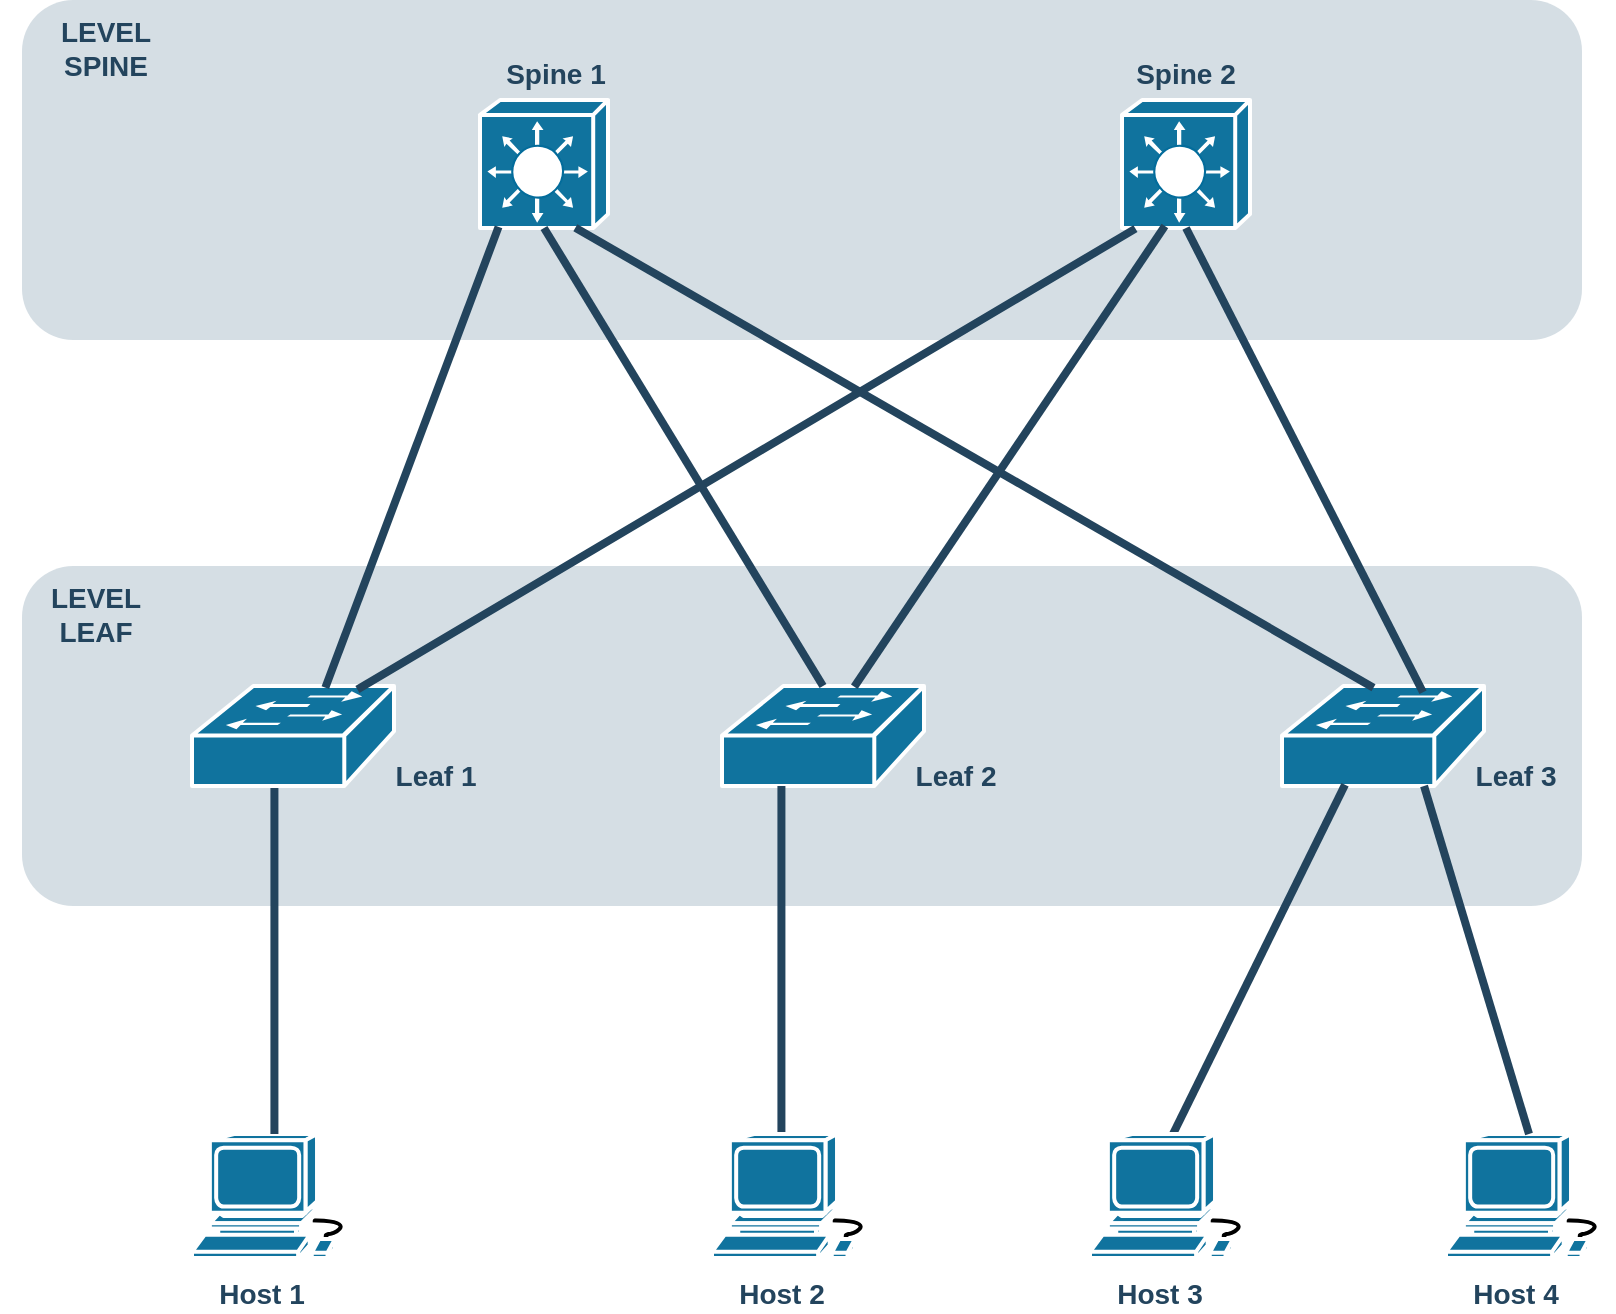 <mxfile version="20.4.2" type="device"><diagram id="6a731a19-8d31-9384-78a2-239565b7b9f0" name="Page-1"><mxGraphModel dx="-656" dy="588" grid="1" gridSize="10" guides="1" tooltips="1" connect="1" arrows="1" fold="1" page="1" pageScale="1" pageWidth="827" pageHeight="1169" background="none" math="0" shadow="0"><root><mxCell id="0"/><mxCell id="1" parent="0"/><mxCell id="UHqz4Lo8UVAx7BssinhA-2276" value="" style="rounded=1;whiteSpace=wrap;html=1;strokeColor=none;fillColor=#BAC8D3;fontSize=24;fontColor=#23445D;align=center;opacity=60;" parent="1" vertex="1"><mxGeometry x="1681" y="676" width="780" height="170" as="geometry"/></mxCell><mxCell id="UHqz4Lo8UVAx7BssinhA-2275" value="" style="rounded=1;whiteSpace=wrap;html=1;strokeColor=none;fillColor=#BAC8D3;fontSize=24;fontColor=#23445D;align=center;opacity=60;" parent="1" vertex="1"><mxGeometry x="1681" y="393" width="780" height="170" as="geometry"/></mxCell><mxCell id="2096" value="" style="shape=mxgraph.cisco.computers_and_peripherals.workstation;html=1;dashed=0;fillColor=#10739E;strokeColor=#ffffff;strokeWidth=2;verticalLabelPosition=bottom;verticalAlign=top;fontFamily=Helvetica;fontSize=36;fontColor=#FFB366" parent="1" vertex="1"><mxGeometry x="1766" y="960" width="83" height="62" as="geometry"/></mxCell><mxCell id="UHqz4Lo8UVAx7BssinhA-2257" value="" style="shape=mxgraph.cisco.switches.layer_3_switch;html=1;dashed=0;fillColor=#10739E;strokeColor=#ffffff;strokeWidth=2;verticalLabelPosition=bottom;verticalAlign=top;fontFamily=Helvetica;fontSize=36;fontColor=#FFB366" parent="1" vertex="1"><mxGeometry x="1910" y="443" width="64" height="64" as="geometry"/></mxCell><mxCell id="UHqz4Lo8UVAx7BssinhA-2258" value="" style="shape=mxgraph.cisco.switches.layer_3_switch;html=1;dashed=0;fillColor=#10739E;strokeColor=#ffffff;strokeWidth=2;verticalLabelPosition=bottom;verticalAlign=top;fontFamily=Helvetica;fontSize=36;fontColor=#FFB366" parent="1" vertex="1"><mxGeometry x="2231" y="443" width="64" height="64" as="geometry"/></mxCell><mxCell id="UHqz4Lo8UVAx7BssinhA-2261" value="" style="shape=mxgraph.cisco.switches.workgroup_switch;html=1;dashed=0;fillColor=#10739E;strokeColor=#ffffff;strokeWidth=2;verticalLabelPosition=bottom;verticalAlign=top;fontFamily=Helvetica;fontSize=36;fontColor=#FFB366" parent="1" vertex="1"><mxGeometry x="1766" y="736" width="101" height="50" as="geometry"/></mxCell><mxCell id="UHqz4Lo8UVAx7BssinhA-2262" value="" style="shape=mxgraph.cisco.switches.workgroup_switch;html=1;dashed=0;fillColor=#10739E;strokeColor=#ffffff;strokeWidth=2;verticalLabelPosition=bottom;verticalAlign=top;fontFamily=Helvetica;fontSize=36;fontColor=#FFB366" parent="1" vertex="1"><mxGeometry x="2031" y="736" width="101" height="50" as="geometry"/></mxCell><mxCell id="UHqz4Lo8UVAx7BssinhA-2263" value="" style="shape=mxgraph.cisco.switches.workgroup_switch;html=1;dashed=0;fillColor=#10739E;strokeColor=#ffffff;strokeWidth=2;verticalLabelPosition=bottom;verticalAlign=top;fontFamily=Helvetica;fontSize=36;fontColor=#FFB366" parent="1" vertex="1"><mxGeometry x="2311" y="736" width="101" height="50" as="geometry"/></mxCell><mxCell id="UHqz4Lo8UVAx7BssinhA-2264" style="edgeStyle=none;rounded=1;html=1;strokeColor=#23445D;endArrow=none;endFill=0;strokeWidth=4;exitX=0.145;exitY=0.991;exitDx=0;exitDy=0;exitPerimeter=0;entryX=0.66;entryY=0.017;entryDx=0;entryDy=0;entryPerimeter=0;" parent="1" source="UHqz4Lo8UVAx7BssinhA-2257" target="UHqz4Lo8UVAx7BssinhA-2261" edge="1"><mxGeometry relative="1" as="geometry"><mxPoint x="1901" y="763" as="sourcePoint"/><mxPoint x="1981" y="733" as="targetPoint"/></mxGeometry></mxCell><mxCell id="UHqz4Lo8UVAx7BssinhA-2265" style="edgeStyle=none;rounded=1;html=1;strokeColor=#23445D;endArrow=none;endFill=0;strokeWidth=4;entryX=0.655;entryY=0.007;entryDx=0;entryDy=0;entryPerimeter=0;exitX=0.335;exitY=0.985;exitDx=0;exitDy=0;exitPerimeter=0;" parent="1" source="UHqz4Lo8UVAx7BssinhA-2258" target="UHqz4Lo8UVAx7BssinhA-2262" edge="1"><mxGeometry relative="1" as="geometry"><mxPoint x="2221" y="603" as="sourcePoint"/><mxPoint x="2221" y="733" as="targetPoint"/></mxGeometry></mxCell><mxCell id="UHqz4Lo8UVAx7BssinhA-2266" style="edgeStyle=none;rounded=1;html=1;strokeColor=#23445D;endArrow=none;endFill=0;strokeWidth=4;exitX=0.5;exitY=1;exitDx=0;exitDy=0;exitPerimeter=0;entryX=0.5;entryY=0;entryDx=0;entryDy=0;entryPerimeter=0;" parent="1" source="UHqz4Lo8UVAx7BssinhA-2257" target="UHqz4Lo8UVAx7BssinhA-2262" edge="1"><mxGeometry relative="1" as="geometry"><mxPoint x="2141" y="593" as="sourcePoint"/><mxPoint x="2065.66" y="822.85" as="targetPoint"/></mxGeometry></mxCell><mxCell id="UHqz4Lo8UVAx7BssinhA-2267" style="edgeStyle=none;rounded=1;html=1;strokeColor=#23445D;endArrow=none;endFill=0;strokeWidth=4;exitX=0.5;exitY=1;exitDx=0;exitDy=0;exitPerimeter=0;entryX=0.698;entryY=0.062;entryDx=0;entryDy=0;entryPerimeter=0;" parent="1" source="UHqz4Lo8UVAx7BssinhA-2258" target="UHqz4Lo8UVAx7BssinhA-2263" edge="1"><mxGeometry relative="1" as="geometry"><mxPoint x="2191" y="573" as="sourcePoint"/><mxPoint x="2115.66" y="802.85" as="targetPoint"/></mxGeometry></mxCell><mxCell id="UHqz4Lo8UVAx7BssinhA-2268" style="edgeStyle=none;rounded=1;html=1;strokeColor=#23445D;endArrow=none;endFill=0;strokeWidth=4;exitX=0.105;exitY=1.005;exitDx=0;exitDy=0;exitPerimeter=0;entryX=0.819;entryY=0.035;entryDx=0;entryDy=0;entryPerimeter=0;" parent="1" source="UHqz4Lo8UVAx7BssinhA-2258" target="UHqz4Lo8UVAx7BssinhA-2261" edge="1"><mxGeometry relative="1" as="geometry"><mxPoint x="2161" y="563" as="sourcePoint"/><mxPoint x="2085.66" y="792.85" as="targetPoint"/></mxGeometry></mxCell><mxCell id="UHqz4Lo8UVAx7BssinhA-2269" style="edgeStyle=none;rounded=1;html=1;strokeColor=#23445D;endArrow=none;endFill=0;strokeWidth=4;exitX=0.745;exitY=0.998;exitDx=0;exitDy=0;exitPerimeter=0;entryX=0.453;entryY=0.017;entryDx=0;entryDy=0;entryPerimeter=0;" parent="1" source="UHqz4Lo8UVAx7BssinhA-2257" target="UHqz4Lo8UVAx7BssinhA-2263" edge="1"><mxGeometry relative="1" as="geometry"><mxPoint x="2141" y="563" as="sourcePoint"/><mxPoint x="2371" y="733" as="targetPoint"/></mxGeometry></mxCell><mxCell id="UHqz4Lo8UVAx7BssinhA-2277" value="&lt;font color=&quot;#23445d&quot;&gt;LEVEL&lt;br&gt;SPINE&lt;/font&gt;" style="rounded=1;whiteSpace=wrap;html=1;strokeColor=none;fillColor=none;fontSize=14;fontColor=#742B21;align=center;fontStyle=1" parent="1" vertex="1"><mxGeometry x="1675" y="407.5" width="96" height="19" as="geometry"/></mxCell><mxCell id="UHqz4Lo8UVAx7BssinhA-2278" value="&lt;font color=&quot;#23445d&quot;&gt;LEVEL&lt;br&gt;LEAF&lt;/font&gt;" style="rounded=1;whiteSpace=wrap;html=1;strokeColor=none;fillColor=none;fontSize=14;fontColor=#742B21;align=center;fontStyle=1" parent="1" vertex="1"><mxGeometry x="1670" y="690" width="96" height="19" as="geometry"/></mxCell><mxCell id="UHqz4Lo8UVAx7BssinhA-2282" value="" style="shape=mxgraph.cisco.computers_and_peripherals.workstation;html=1;dashed=0;fillColor=#10739E;strokeColor=#ffffff;strokeWidth=2;verticalLabelPosition=bottom;verticalAlign=top;fontFamily=Helvetica;fontSize=36;fontColor=#FFB366" parent="1" vertex="1"><mxGeometry x="2026" y="960" width="83" height="62" as="geometry"/></mxCell><mxCell id="UHqz4Lo8UVAx7BssinhA-2283" value="" style="shape=mxgraph.cisco.computers_and_peripherals.workstation;html=1;dashed=0;fillColor=#10739E;strokeColor=#ffffff;strokeWidth=2;verticalLabelPosition=bottom;verticalAlign=top;fontFamily=Helvetica;fontSize=36;fontColor=#FFB366" parent="1" vertex="1"><mxGeometry x="2393" y="960" width="83" height="62" as="geometry"/></mxCell><mxCell id="UHqz4Lo8UVAx7BssinhA-2285" style="edgeStyle=none;rounded=1;html=1;strokeColor=#23445D;endArrow=none;endFill=0;strokeWidth=4;exitX=0.5;exitY=0.98;exitDx=0;exitDy=0;exitPerimeter=0;entryX=0.5;entryY=0;entryDx=0;entryDy=0;entryPerimeter=0;" parent="1" edge="1"><mxGeometry relative="1" as="geometry"><mxPoint x="1807.21" y="787" as="sourcePoint"/><mxPoint x="1807.21" y="960" as="targetPoint"/></mxGeometry></mxCell><mxCell id="UHqz4Lo8UVAx7BssinhA-2286" style="edgeStyle=none;rounded=1;html=1;strokeColor=#23445D;endArrow=none;endFill=0;strokeWidth=4;exitX=0.5;exitY=0.98;exitDx=0;exitDy=0;exitPerimeter=0;entryX=0.5;entryY=0;entryDx=0;entryDy=0;entryPerimeter=0;" parent="1" target="UHqz4Lo8UVAx7BssinhA-2283" edge="1"><mxGeometry relative="1" as="geometry"><mxPoint x="2382.02" y="786" as="sourcePoint"/><mxPoint x="2382.02" y="959" as="targetPoint"/></mxGeometry></mxCell><mxCell id="2r_DLFiWqKO0k584TUBM-2096" value="&lt;font color=&quot;#23445d&quot;&gt;Spine 1&lt;/font&gt;" style="rounded=1;whiteSpace=wrap;html=1;strokeColor=none;fillColor=none;fontSize=14;fontColor=#742B21;align=center;fontStyle=1" parent="1" vertex="1"><mxGeometry x="1900" y="420" width="96" height="19" as="geometry"/></mxCell><mxCell id="2r_DLFiWqKO0k584TUBM-2097" value="&lt;font color=&quot;#23445d&quot;&gt;Spine 2&lt;/font&gt;" style="rounded=1;whiteSpace=wrap;html=1;strokeColor=none;fillColor=none;fontSize=14;fontColor=#742B21;align=center;fontStyle=1" parent="1" vertex="1"><mxGeometry x="2215" y="420" width="96" height="19" as="geometry"/></mxCell><mxCell id="2r_DLFiWqKO0k584TUBM-2100" value="&lt;font color=&quot;#23445d&quot;&gt;Leaf 1&lt;/font&gt;" style="rounded=1;whiteSpace=wrap;html=1;strokeColor=none;fillColor=none;fontSize=14;fontColor=#742B21;align=center;fontStyle=1" parent="1" vertex="1"><mxGeometry x="1840" y="771" width="96" height="19" as="geometry"/></mxCell><mxCell id="2r_DLFiWqKO0k584TUBM-2101" value="&lt;font color=&quot;#23445d&quot;&gt;Leaf 2&lt;/font&gt;" style="rounded=1;whiteSpace=wrap;html=1;strokeColor=none;fillColor=none;fontSize=14;fontColor=#742B21;align=center;fontStyle=1" parent="1" vertex="1"><mxGeometry x="2100" y="771" width="96" height="19" as="geometry"/></mxCell><mxCell id="2r_DLFiWqKO0k584TUBM-2102" value="&lt;font color=&quot;#23445d&quot;&gt;Leaf 3&lt;/font&gt;" style="rounded=1;whiteSpace=wrap;html=1;strokeColor=none;fillColor=none;fontSize=14;fontColor=#742B21;align=center;fontStyle=1" parent="1" vertex="1"><mxGeometry x="2380" y="771" width="96" height="19" as="geometry"/></mxCell><mxCell id="2r_DLFiWqKO0k584TUBM-2104" value="&lt;font color=&quot;#23445d&quot;&gt;Host 1&lt;/font&gt;" style="rounded=1;whiteSpace=wrap;html=1;strokeColor=none;fillColor=none;fontSize=14;fontColor=#742B21;align=center;fontStyle=1" parent="1" vertex="1"><mxGeometry x="1753" y="1030" width="96" height="19" as="geometry"/></mxCell><mxCell id="2r_DLFiWqKO0k584TUBM-2105" value="&lt;font color=&quot;#23445d&quot;&gt;Host 2&lt;/font&gt;" style="rounded=1;whiteSpace=wrap;html=1;strokeColor=none;fillColor=none;fontSize=14;fontColor=#742B21;align=center;fontStyle=1" parent="1" vertex="1"><mxGeometry x="2013" y="1030" width="96" height="19" as="geometry"/></mxCell><mxCell id="2r_DLFiWqKO0k584TUBM-2106" value="&lt;font color=&quot;#23445d&quot;&gt;Host 3&lt;/font&gt;" style="rounded=1;whiteSpace=wrap;html=1;strokeColor=none;fillColor=none;fontSize=14;fontColor=#742B21;align=center;fontStyle=1" parent="1" vertex="1"><mxGeometry x="2202" y="1030" width="96" height="19" as="geometry"/></mxCell><mxCell id="r5UWJ8bupdlV2BwGds2w-2096" style="edgeStyle=orthogonalEdgeStyle;rounded=0;orthogonalLoop=1;jettySize=auto;html=1;exitX=0.5;exitY=1;exitDx=0;exitDy=0;" parent="1" source="2r_DLFiWqKO0k584TUBM-2096" target="2r_DLFiWqKO0k584TUBM-2096" edge="1"><mxGeometry relative="1" as="geometry"/></mxCell><mxCell id="r5UWJ8bupdlV2BwGds2w-2097" style="edgeStyle=none;rounded=1;html=1;strokeColor=#23445D;endArrow=none;endFill=0;strokeWidth=4;exitX=0.5;exitY=0.98;exitDx=0;exitDy=0;exitPerimeter=0;entryX=0.5;entryY=0;entryDx=0;entryDy=0;entryPerimeter=0;" parent="1" edge="1"><mxGeometry relative="1" as="geometry"><mxPoint x="2060.71" y="786" as="sourcePoint"/><mxPoint x="2060.71" y="959" as="targetPoint"/></mxGeometry></mxCell><mxCell id="r5UWJ8bupdlV2BwGds2w-2098" style="edgeStyle=none;rounded=1;html=1;strokeColor=#23445D;endArrow=none;endFill=0;strokeWidth=4;entryX=0.5;entryY=0;entryDx=0;entryDy=0;entryPerimeter=0;exitX=0.312;exitY=0.987;exitDx=0;exitDy=0;exitPerimeter=0;" parent="1" source="UHqz4Lo8UVAx7BssinhA-2263" target="r5UWJ8bupdlV2BwGds2w-2099" edge="1"><mxGeometry relative="1" as="geometry"><mxPoint x="2310" y="870" as="sourcePoint"/><mxPoint x="2190" y="1063" as="targetPoint"/></mxGeometry></mxCell><mxCell id="r5UWJ8bupdlV2BwGds2w-2099" value="" style="shape=mxgraph.cisco.computers_and_peripherals.workstation;html=1;dashed=0;fillColor=#10739E;strokeColor=#ffffff;strokeWidth=2;verticalLabelPosition=bottom;verticalAlign=top;fontFamily=Helvetica;fontSize=36;fontColor=#FFB366" parent="1" vertex="1"><mxGeometry x="2215" y="960" width="83" height="62" as="geometry"/></mxCell><mxCell id="r5UWJ8bupdlV2BwGds2w-2100" value="&lt;font color=&quot;#23445d&quot;&gt;Host 4&lt;/font&gt;" style="rounded=1;whiteSpace=wrap;html=1;strokeColor=none;fillColor=none;fontSize=14;fontColor=#742B21;align=center;fontStyle=1" parent="1" vertex="1"><mxGeometry x="2380" y="1030" width="96" height="19" as="geometry"/></mxCell></root></mxGraphModel></diagram></mxfile>